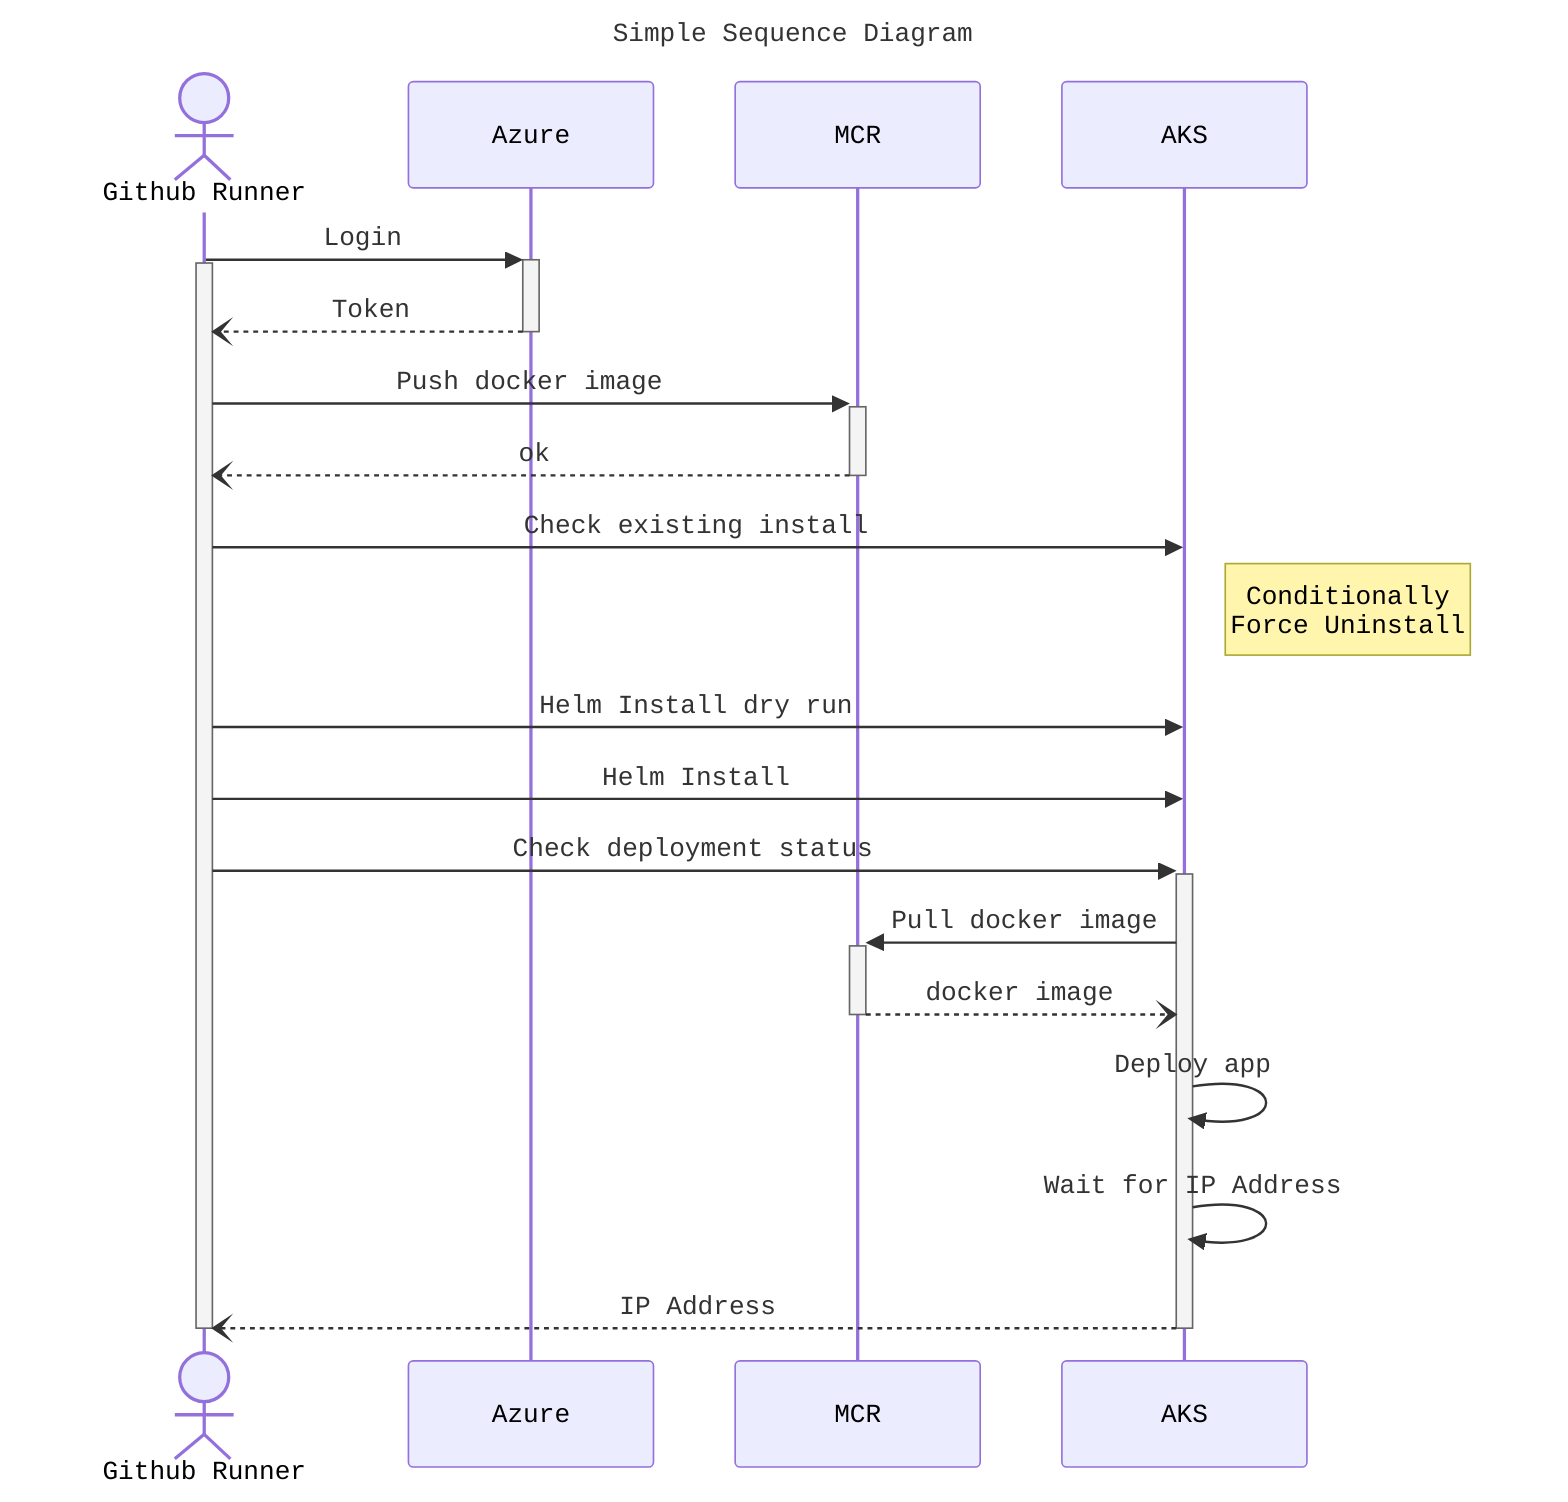 ---
title: Simple Sequence Diagram
---
%%{init: {"theme": "light", "themeVariables": {"fontFamily": "Monospace"}}}%%
sequenceDiagram
  actor Github Runner
  participant Azure
  participant MCR
  participant AKS
  Github Runner->>+Azure:Login
  activate Github Runner
  Azure--)-Github Runner:Token
  Github Runner->>+MCR:Push docker image
  MCR--)-Github Runner:ok
  Github Runner->>AKS:Check existing install
  Note right of AKS: Conditionally<br/>Force Uninstall
  Github Runner->>AKS:Helm Install dry run
  Github Runner->>AKS:Helm Install
  Github Runner->>+AKS:Check deployment status
  AKS->>+MCR:Pull docker image
  MCR--)-AKS:docker image
  AKS->>AKS:Deploy app
  AKS->>AKS:Wait for IP Address
  AKS--)-Github Runner:IP Address
  deactivate Github Runner